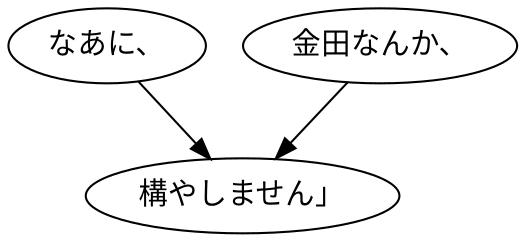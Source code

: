 digraph graph7551 {
	node0 [label="なあに、"];
	node1 [label="金田なんか、"];
	node2 [label="構やしません」"];
	node0 -> node2;
	node1 -> node2;
}
